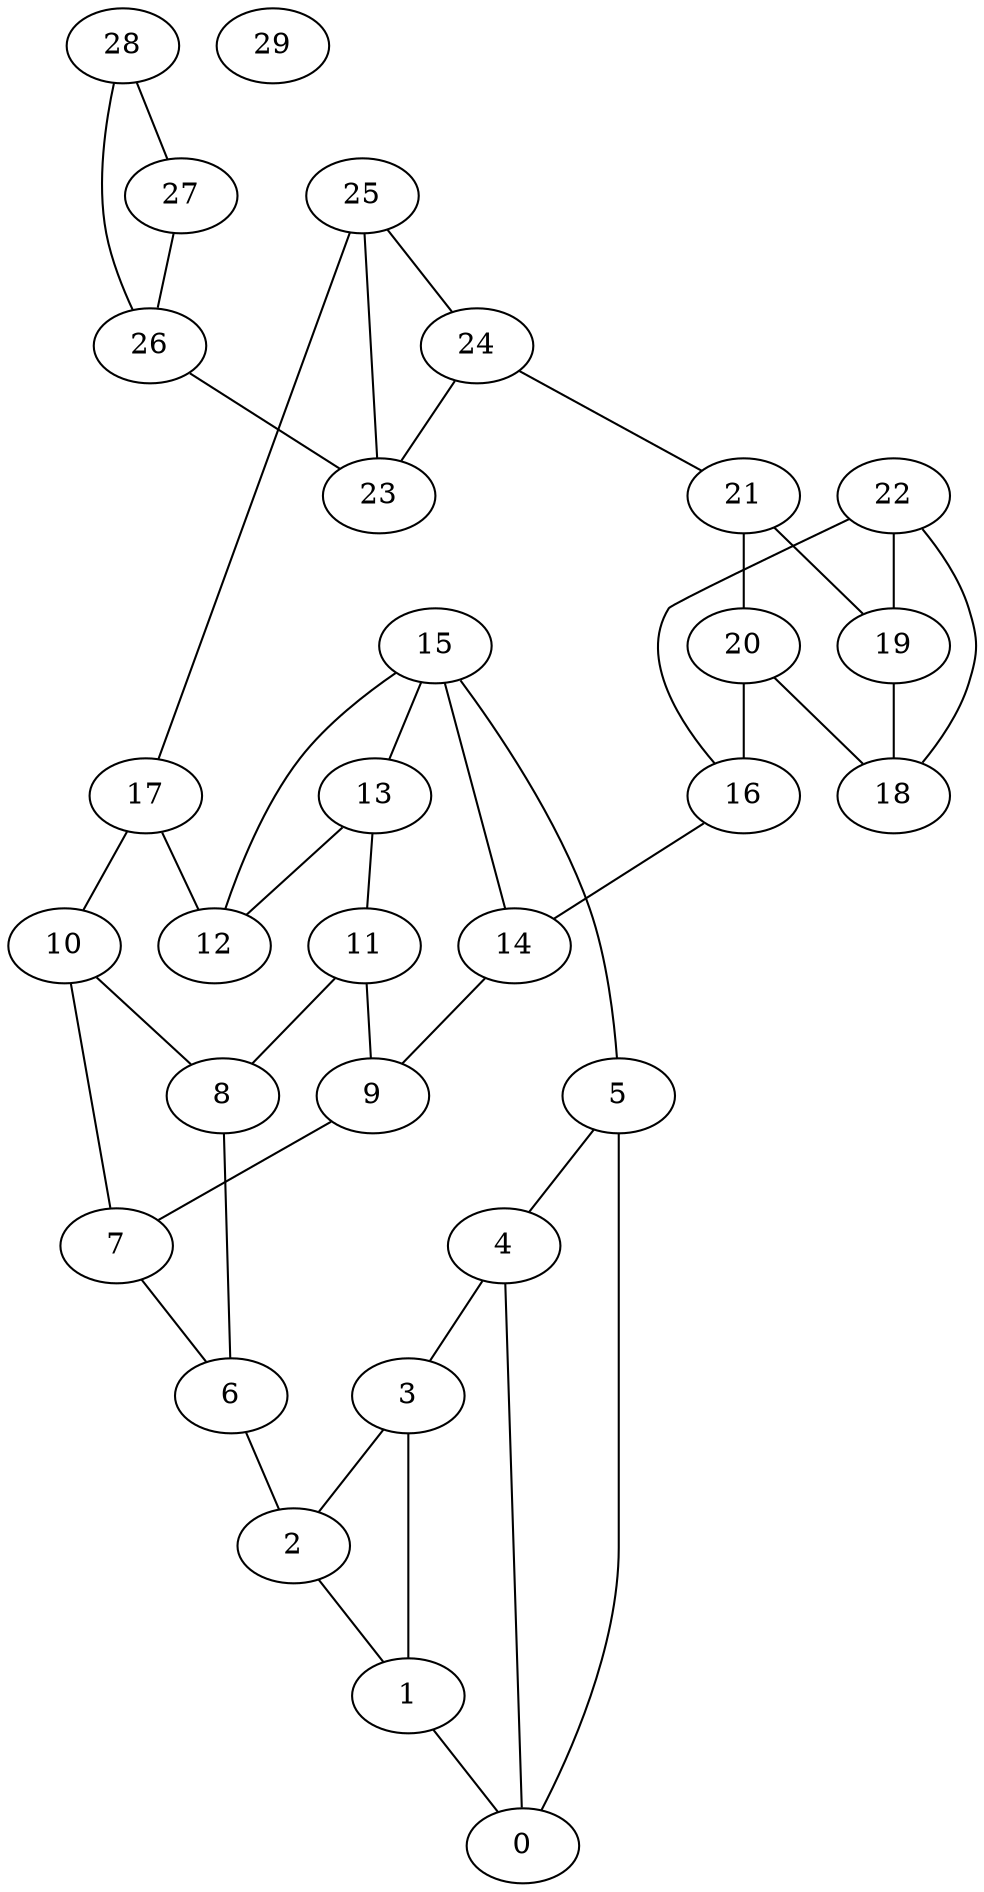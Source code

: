 graph Gnd_Barabasi_Albert_n30_d3 {
0;
1;
2;
3;
4;
5;
6;
7;
8;
9;
10;
11;
12;
13;
14;
15;
16;
17;
18;
19;
20;
21;
22;
23;
24;
25;
26;
27;
28;
29;
1 -- 0;
2 -- 1;
3 -- 1;
3 -- 2;
4 -- 0;
4 -- 3;
5 -- 0;
5 -- 4;
6 -- 2;
7 -- 6;
8 -- 6;
9 -- 7;
10 -- 7;
10 -- 8;
11 -- 8;
11 -- 9;
13 -- 11;
13 -- 12;
14 -- 9;
15 -- 5;
15 -- 12;
15 -- 13;
15 -- 14;
16 -- 14;
17 -- 10;
17 -- 12;
19 -- 18;
20 -- 16;
20 -- 18;
21 -- 19;
21 -- 20;
22 -- 16;
22 -- 18;
22 -- 19;
24 -- 21;
24 -- 23;
25 -- 17;
25 -- 23;
25 -- 24;
26 -- 23;
27 -- 26;
28 -- 26;
28 -- 27;
}